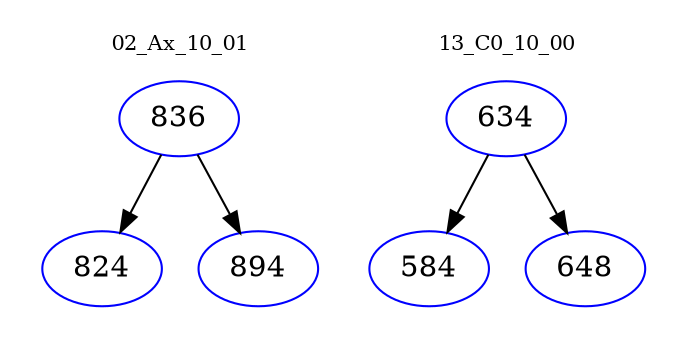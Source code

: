 digraph{
subgraph cluster_0 {
color = white
label = "02_Ax_10_01";
fontsize=10;
T0_836 [label="836", color="blue"]
T0_836 -> T0_824 [color="black"]
T0_824 [label="824", color="blue"]
T0_836 -> T0_894 [color="black"]
T0_894 [label="894", color="blue"]
}
subgraph cluster_1 {
color = white
label = "13_C0_10_00";
fontsize=10;
T1_634 [label="634", color="blue"]
T1_634 -> T1_584 [color="black"]
T1_584 [label="584", color="blue"]
T1_634 -> T1_648 [color="black"]
T1_648 [label="648", color="blue"]
}
}
